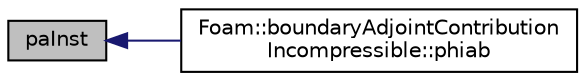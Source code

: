 digraph "paInst"
{
  bgcolor="transparent";
  edge [fontname="Helvetica",fontsize="10",labelfontname="Helvetica",labelfontsize="10"];
  node [fontname="Helvetica",fontsize="10",shape=record];
  rankdir="LR";
  Node1 [label="paInst",height=0.2,width=0.4,color="black", fillcolor="grey75", style="filled" fontcolor="black"];
  Node1 -> Node2 [dir="back",color="midnightblue",fontsize="10",style="solid",fontname="Helvetica"];
  Node2 [label="Foam::boundaryAdjointContribution\lIncompressible::phiab",height=0.2,width=0.4,color="black",URL="$classFoam_1_1boundaryAdjointContributionIncompressible.html#acac5c397d2b740e9ca14c2a3c2d35f97"];
}
